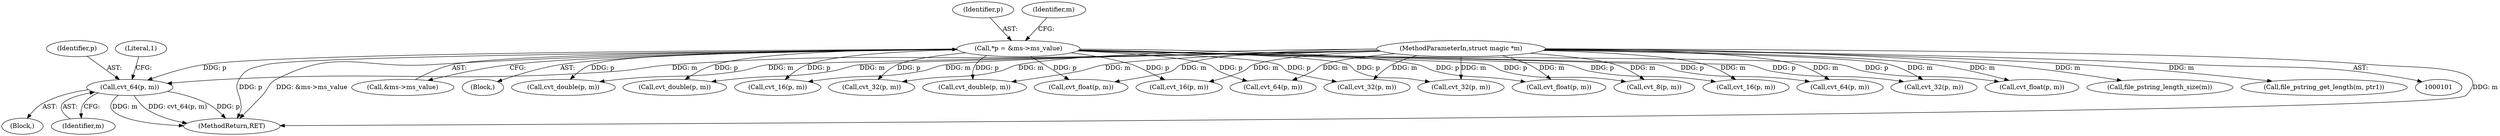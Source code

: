 digraph "1_file_4a284c89d6ef11aca34da65da7d673050a5ea320_2@del" {
"1000534" [label="(Call,cvt_64(p, m))"];
"1000107" [label="(Call,*p = &ms->ms_value)"];
"1000103" [label="(MethodParameterIn,struct magic *m)"];
"1000534" [label="(Call,cvt_64(p, m))"];
"1000677" [label="(Call,cvt_float(p, m))"];
"1000857" [label="(Call,cvt_double(p, m))"];
"1000109" [label="(Call,&ms->ms_value)"];
"1000879" [label="(MethodReturn,RET)"];
"1000535" [label="(Identifier,p)"];
"1000121" [label="(Call,cvt_8(p, m))"];
"1000107" [label="(Call,*p = &ms->ms_value)"];
"1000119" [label="(Block,)"];
"1000144" [label="(Call,cvt_64(p, m))"];
"1000770" [label="(Call,cvt_double(p, m))"];
"1000108" [label="(Identifier,p)"];
"1000374" [label="(Call,cvt_64(p, m))"];
"1000239" [label="(Call,cvt_16(p, m))"];
"1000116" [label="(Identifier,m)"];
"1000103" [label="(MethodParameterIn,struct magic *m)"];
"1000180" [label="(Call,file_pstring_length_size(m))"];
"1000630" [label="(Call,cvt_float(p, m))"];
"1000683" [label="(Call,cvt_double(p, m))"];
"1000105" [label="(Block,)"];
"1000583" [label="(Call,cvt_float(p, m))"];
"1000127" [label="(Call,cvt_16(p, m))"];
"1000135" [label="(Call,cvt_32(p, m))"];
"1000282" [label="(Call,cvt_32(p, m))"];
"1000399" [label="(Call,cvt_16(p, m))"];
"1000538" [label="(Literal,1)"];
"1000536" [label="(Identifier,m)"];
"1000185" [label="(Call,file_pstring_get_length(m, ptr1))"];
"1000577" [label="(Call,cvt_32(p, m))"];
"1000442" [label="(Call,cvt_32(p, m))"];
"1000534" -> "1000119"  [label="AST: "];
"1000534" -> "1000536"  [label="CFG: "];
"1000535" -> "1000534"  [label="AST: "];
"1000536" -> "1000534"  [label="AST: "];
"1000538" -> "1000534"  [label="CFG: "];
"1000534" -> "1000879"  [label="DDG: m"];
"1000534" -> "1000879"  [label="DDG: cvt_64(p, m)"];
"1000534" -> "1000879"  [label="DDG: p"];
"1000107" -> "1000534"  [label="DDG: p"];
"1000103" -> "1000534"  [label="DDG: m"];
"1000107" -> "1000105"  [label="AST: "];
"1000107" -> "1000109"  [label="CFG: "];
"1000108" -> "1000107"  [label="AST: "];
"1000109" -> "1000107"  [label="AST: "];
"1000116" -> "1000107"  [label="CFG: "];
"1000107" -> "1000879"  [label="DDG: p"];
"1000107" -> "1000879"  [label="DDG: &ms->ms_value"];
"1000107" -> "1000121"  [label="DDG: p"];
"1000107" -> "1000127"  [label="DDG: p"];
"1000107" -> "1000135"  [label="DDG: p"];
"1000107" -> "1000144"  [label="DDG: p"];
"1000107" -> "1000239"  [label="DDG: p"];
"1000107" -> "1000282"  [label="DDG: p"];
"1000107" -> "1000374"  [label="DDG: p"];
"1000107" -> "1000399"  [label="DDG: p"];
"1000107" -> "1000442"  [label="DDG: p"];
"1000107" -> "1000577"  [label="DDG: p"];
"1000107" -> "1000583"  [label="DDG: p"];
"1000107" -> "1000630"  [label="DDG: p"];
"1000107" -> "1000677"  [label="DDG: p"];
"1000107" -> "1000683"  [label="DDG: p"];
"1000107" -> "1000770"  [label="DDG: p"];
"1000107" -> "1000857"  [label="DDG: p"];
"1000103" -> "1000101"  [label="AST: "];
"1000103" -> "1000879"  [label="DDG: m"];
"1000103" -> "1000121"  [label="DDG: m"];
"1000103" -> "1000127"  [label="DDG: m"];
"1000103" -> "1000135"  [label="DDG: m"];
"1000103" -> "1000144"  [label="DDG: m"];
"1000103" -> "1000180"  [label="DDG: m"];
"1000103" -> "1000185"  [label="DDG: m"];
"1000103" -> "1000239"  [label="DDG: m"];
"1000103" -> "1000282"  [label="DDG: m"];
"1000103" -> "1000374"  [label="DDG: m"];
"1000103" -> "1000399"  [label="DDG: m"];
"1000103" -> "1000442"  [label="DDG: m"];
"1000103" -> "1000577"  [label="DDG: m"];
"1000103" -> "1000583"  [label="DDG: m"];
"1000103" -> "1000630"  [label="DDG: m"];
"1000103" -> "1000677"  [label="DDG: m"];
"1000103" -> "1000683"  [label="DDG: m"];
"1000103" -> "1000770"  [label="DDG: m"];
"1000103" -> "1000857"  [label="DDG: m"];
}
